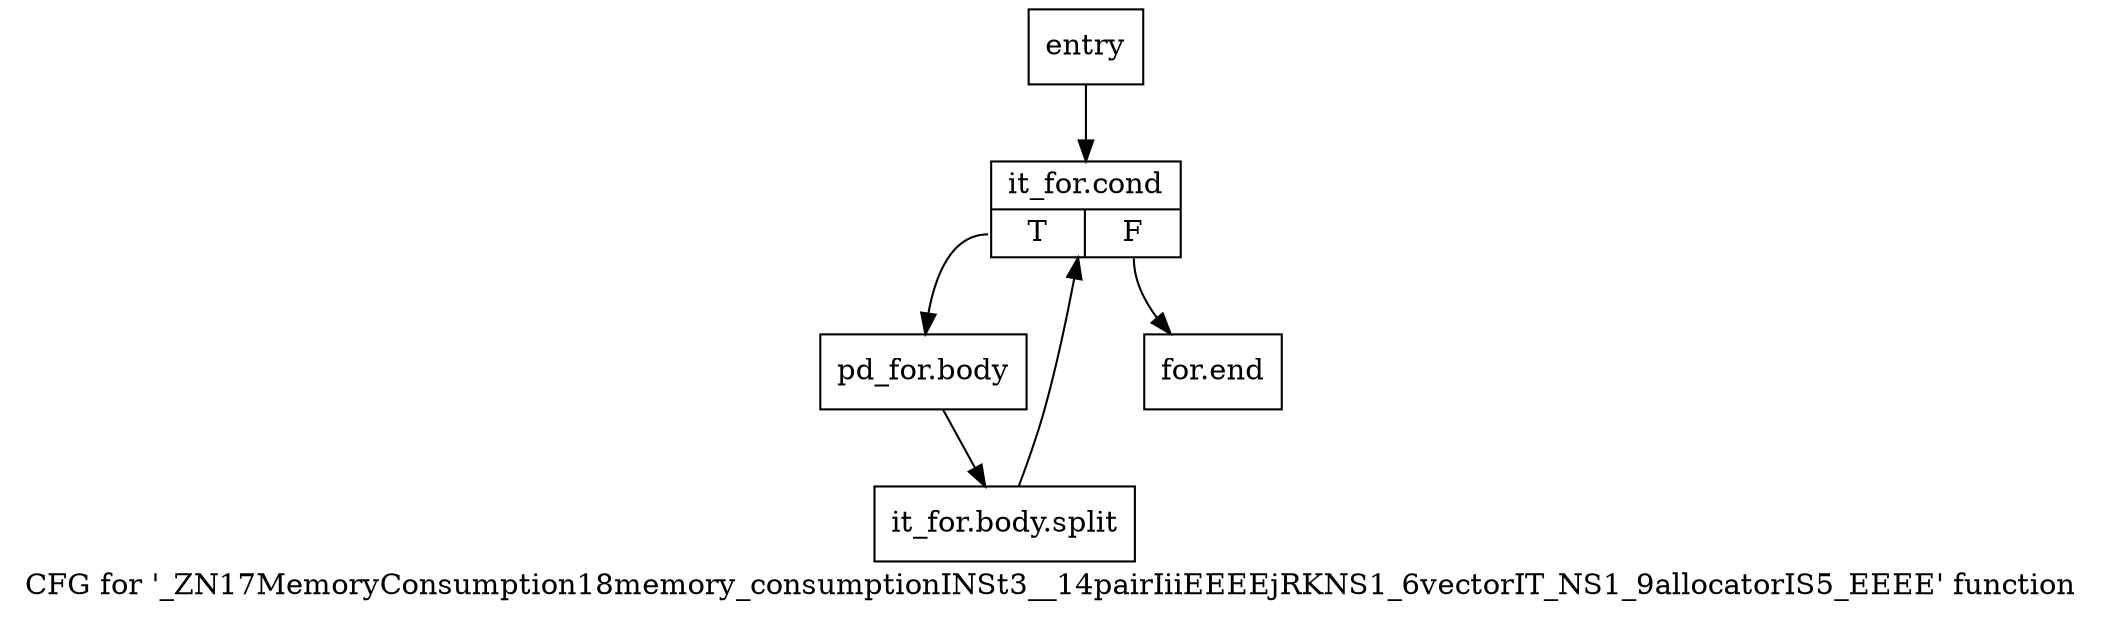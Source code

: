 digraph "CFG for '_ZN17MemoryConsumption18memory_consumptionINSt3__14pairIiiEEEEjRKNS1_6vectorIT_NS1_9allocatorIS5_EEEE' function" {
	label="CFG for '_ZN17MemoryConsumption18memory_consumptionINSt3__14pairIiiEEEEjRKNS1_6vectorIT_NS1_9allocatorIS5_EEEE' function";

	Node0x77c7f70 [shape=record,label="{entry}"];
	Node0x77c7f70 -> Node0x77c7fc0;
	Node0x77c7fc0 [shape=record,label="{it_for.cond|{<s0>T|<s1>F}}"];
	Node0x77c7fc0:s0 -> Node0x77cfae0;
	Node0x77c7fc0:s1 -> Node0x77cfb30;
	Node0x77cfae0 [shape=record,label="{pd_for.body}"];
	Node0x77cfae0 -> Node0xb434ee0;
	Node0xb434ee0 [shape=record,label="{it_for.body.split}"];
	Node0xb434ee0 -> Node0x77c7fc0;
	Node0x77cfb30 [shape=record,label="{for.end}"];
}
